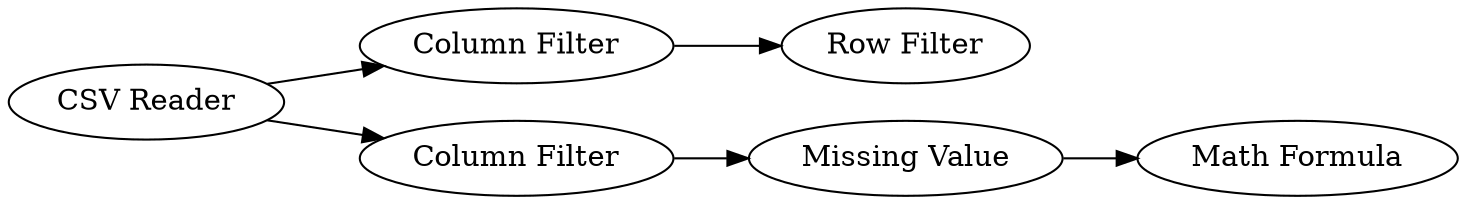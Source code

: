 digraph {
	11 -> 9
	3 -> 4
	1 -> 10
	10 -> 11
	1 -> 3
	1 [label="CSV Reader"]
	9 [label="Math Formula"]
	11 [label="Missing Value"]
	4 [label="Row Filter"]
	3 [label="Column Filter"]
	10 [label="Column Filter"]
	rankdir=LR
}

